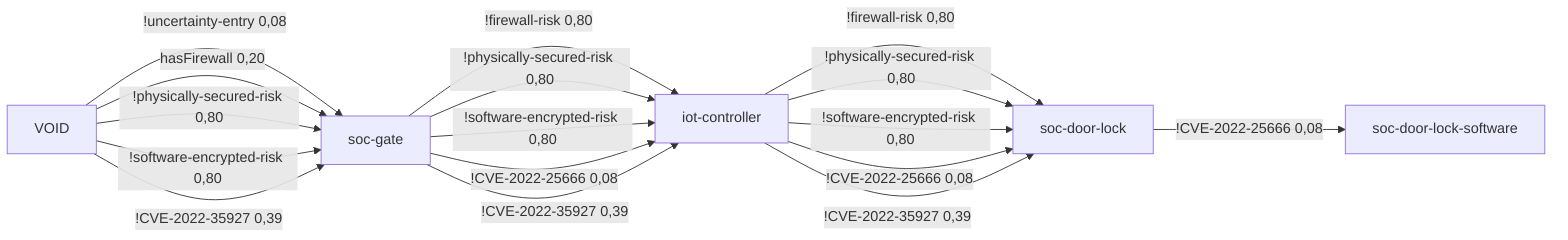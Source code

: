 %% AttributeChange [4mqualcom/apq8096[0m to [4m2.1[0m for node [4msoc-door-lock[0m
%%  VOID -[0,98]->  soc-gate -[1,00]->  iot-controller -[1,00]->  soc-door-lock -[0,08]-> soc-door-lock-software 31,14 0,08
flowchart LR
	soc-door-lock[soc-door-lock]
	soc-door-lock-software[soc-door-lock-software]
	iot-controller[iot-controller]
	soc-gate[soc-gate]
	VOID[VOID]
	soc-door-lock -->|!CVE-2022-25666 0,08| soc-door-lock-software
	iot-controller -->|!firewall-risk 0,80| soc-door-lock
	iot-controller -->|!physically-secured-risk 0,80| soc-door-lock
	iot-controller -->|!software-encrypted-risk 0,80| soc-door-lock
	iot-controller -->|!CVE-2022-25666 0,08| soc-door-lock
	iot-controller -->|!CVE-2022-35927 0,39| soc-door-lock
	soc-gate -->|!firewall-risk 0,80| iot-controller
	soc-gate -->|!physically-secured-risk 0,80| iot-controller
	soc-gate -->|!software-encrypted-risk 0,80| iot-controller
	soc-gate -->|!CVE-2022-25666 0,08| iot-controller
	soc-gate -->|!CVE-2022-35927 0,39| iot-controller
	VOID -->|!uncertainty-entry 0,08| soc-gate
	VOID -->|hasFirewall 0,20| soc-gate
	VOID -->|!physically-secured-risk 0,80| soc-gate
	VOID -->|!software-encrypted-risk 0,80| soc-gate
	VOID -->|!CVE-2022-35927 0,39| soc-gate